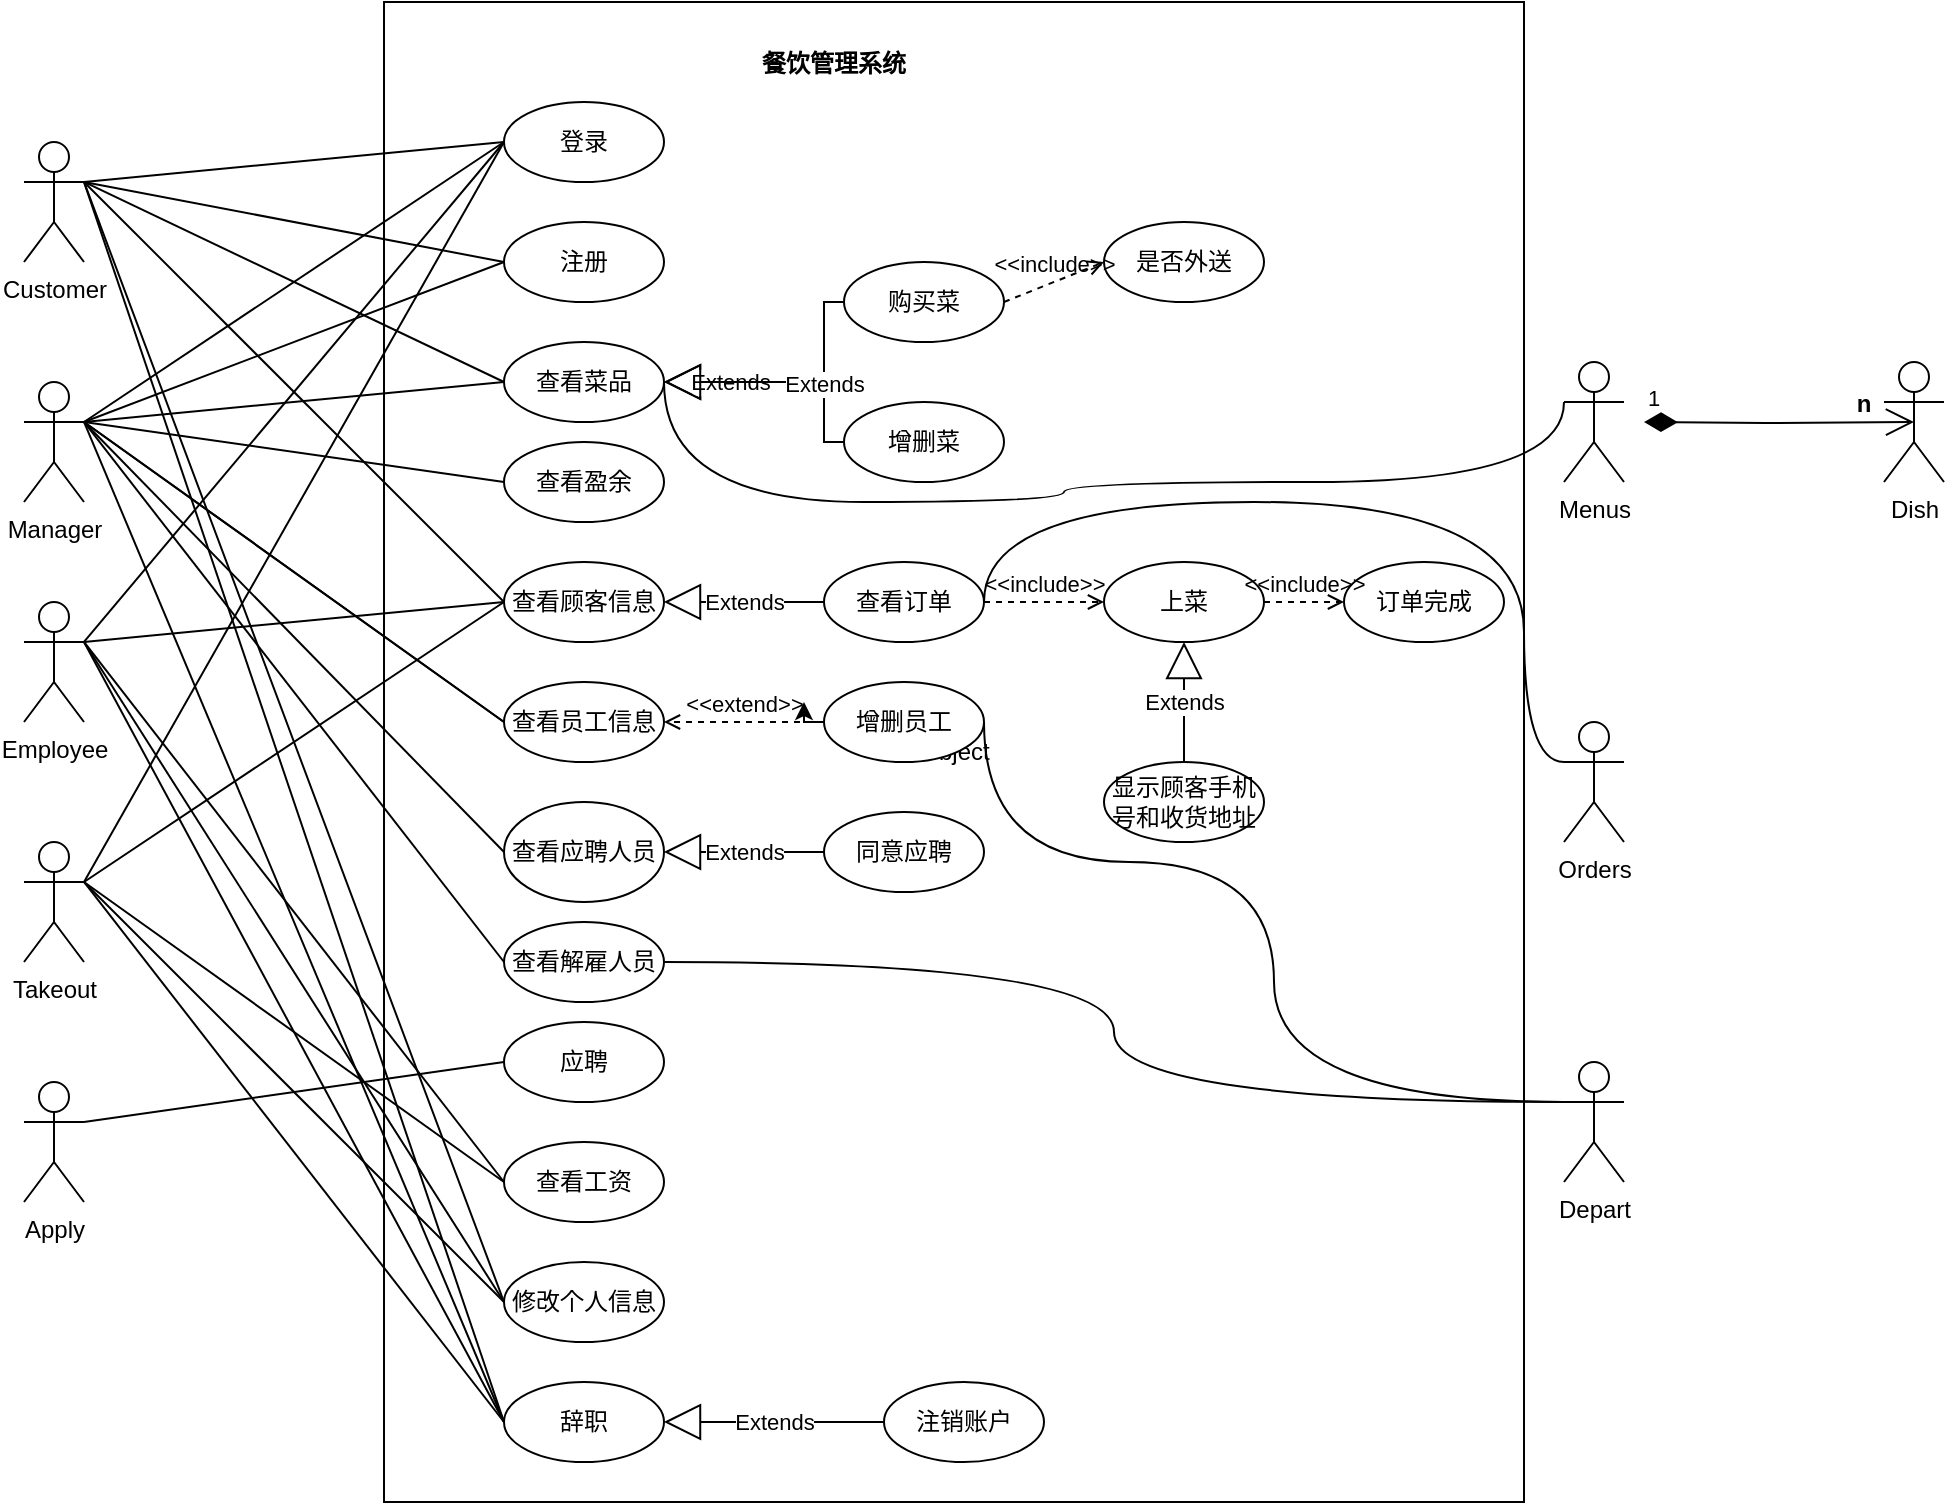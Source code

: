<mxfile version="16.5.1" type="device"><diagram id="GruNMakvAJ9RoGm9Ol4m" name="第 1 页"><mxGraphModel dx="2331" dy="1933" grid="1" gridSize="10" guides="1" tooltips="1" connect="1" arrows="1" fold="1" page="1" pageScale="1" pageWidth="827" pageHeight="1169" math="0" shadow="0"><root><mxCell id="0"/><mxCell id="1" parent="0"/><mxCell id="xQ0vLOEUoUnJtgqE226f-139" value="Object" style="html=1;" vertex="1" parent="1"><mxGeometry x="-40" y="-30" width="570" height="750" as="geometry"/></mxCell><mxCell id="xQ0vLOEUoUnJtgqE226f-1" value="Customer" style="shape=umlActor;verticalLabelPosition=bottom;verticalAlign=top;html=1;" vertex="1" parent="1"><mxGeometry x="-220" y="40" width="30" height="60" as="geometry"/></mxCell><mxCell id="xQ0vLOEUoUnJtgqE226f-2" value="Manager" style="shape=umlActor;verticalLabelPosition=bottom;verticalAlign=top;html=1;" vertex="1" parent="1"><mxGeometry x="-220" y="160" width="30" height="60" as="geometry"/></mxCell><mxCell id="xQ0vLOEUoUnJtgqE226f-5" value="Employee" style="shape=umlActor;verticalLabelPosition=bottom;verticalAlign=top;html=1;" vertex="1" parent="1"><mxGeometry x="-220" y="270" width="30" height="60" as="geometry"/></mxCell><mxCell id="xQ0vLOEUoUnJtgqE226f-8" value="Apply" style="shape=umlActor;verticalLabelPosition=bottom;verticalAlign=top;html=1;" vertex="1" parent="1"><mxGeometry x="-220" y="510" width="30" height="60" as="geometry"/></mxCell><mxCell id="xQ0vLOEUoUnJtgqE226f-11" value="Takeout" style="shape=umlActor;verticalLabelPosition=bottom;verticalAlign=top;html=1;" vertex="1" parent="1"><mxGeometry x="-220" y="390" width="30" height="60" as="geometry"/></mxCell><mxCell id="xQ0vLOEUoUnJtgqE226f-18" value="Orders" style="shape=umlActor;verticalLabelPosition=bottom;verticalAlign=top;html=1;" vertex="1" parent="1"><mxGeometry x="550" y="330" width="30" height="60" as="geometry"/></mxCell><mxCell id="xQ0vLOEUoUnJtgqE226f-19" value="Menus" style="shape=umlActor;verticalLabelPosition=bottom;verticalAlign=top;html=1;" vertex="1" parent="1"><mxGeometry x="550" y="150" width="30" height="60" as="geometry"/></mxCell><mxCell id="xQ0vLOEUoUnJtgqE226f-26" value="Dish" style="shape=umlActor;verticalLabelPosition=bottom;verticalAlign=top;html=1;" vertex="1" parent="1"><mxGeometry x="710" y="150" width="30" height="60" as="geometry"/></mxCell><mxCell id="xQ0vLOEUoUnJtgqE226f-29" value="登录" style="ellipse;whiteSpace=wrap;html=1;" vertex="1" parent="1"><mxGeometry x="20" y="20" width="80" height="40" as="geometry"/></mxCell><mxCell id="xQ0vLOEUoUnJtgqE226f-30" value="注册" style="ellipse;whiteSpace=wrap;html=1;" vertex="1" parent="1"><mxGeometry x="20" y="80" width="80" height="40" as="geometry"/></mxCell><mxCell id="xQ0vLOEUoUnJtgqE226f-37" value="餐饮管理系统" style="text;align=center;fontStyle=1;verticalAlign=middle;spacingLeft=3;spacingRight=3;strokeColor=none;rotatable=0;points=[[0,0.5],[1,0.5]];portConstraint=eastwest;" vertex="1" parent="1"><mxGeometry x="50" y="-30" width="270" height="60" as="geometry"/></mxCell><mxCell id="xQ0vLOEUoUnJtgqE226f-38" value="" style="endArrow=none;html=1;rounded=0;entryX=0;entryY=0.5;entryDx=0;entryDy=0;exitX=1;exitY=0.333;exitDx=0;exitDy=0;exitPerimeter=0;" edge="1" parent="1" source="xQ0vLOEUoUnJtgqE226f-1" target="xQ0vLOEUoUnJtgqE226f-29"><mxGeometry width="50" height="50" relative="1" as="geometry"><mxPoint x="-180" y="50" as="sourcePoint"/><mxPoint x="-130" as="targetPoint"/></mxGeometry></mxCell><mxCell id="xQ0vLOEUoUnJtgqE226f-39" value="" style="endArrow=none;html=1;rounded=0;entryX=0;entryY=0.5;entryDx=0;entryDy=0;exitX=1;exitY=0.333;exitDx=0;exitDy=0;exitPerimeter=0;" edge="1" parent="1" source="xQ0vLOEUoUnJtgqE226f-1" target="xQ0vLOEUoUnJtgqE226f-30"><mxGeometry width="50" height="50" relative="1" as="geometry"><mxPoint x="-180" y="50" as="sourcePoint"/><mxPoint x="-130" as="targetPoint"/></mxGeometry></mxCell><mxCell id="xQ0vLOEUoUnJtgqE226f-43" value="查看菜品" style="ellipse;whiteSpace=wrap;html=1;" vertex="1" parent="1"><mxGeometry x="20" y="140" width="80" height="40" as="geometry"/></mxCell><mxCell id="xQ0vLOEUoUnJtgqE226f-45" value="1" style="endArrow=open;html=1;endSize=12;startArrow=diamondThin;startSize=14;startFill=1;edgeStyle=orthogonalEdgeStyle;align=left;verticalAlign=bottom;rounded=0;entryX=0.5;entryY=0.5;entryDx=0;entryDy=0;entryPerimeter=0;" edge="1" parent="1" target="xQ0vLOEUoUnJtgqE226f-26"><mxGeometry x="-1" y="3" relative="1" as="geometry"><mxPoint x="590" y="180" as="sourcePoint"/><mxPoint x="680" y="219.5" as="targetPoint"/></mxGeometry></mxCell><mxCell id="xQ0vLOEUoUnJtgqE226f-46" value="n" style="text;align=center;fontStyle=1;verticalAlign=middle;spacingLeft=3;spacingRight=3;strokeColor=none;rotatable=0;points=[[0,0.5],[1,0.5]];portConstraint=eastwest;" vertex="1" parent="1"><mxGeometry x="690" y="160" width="20" height="20" as="geometry"/></mxCell><mxCell id="xQ0vLOEUoUnJtgqE226f-47" value="查看订单" style="ellipse;whiteSpace=wrap;html=1;" vertex="1" parent="1"><mxGeometry x="180" y="250" width="80" height="40" as="geometry"/></mxCell><mxCell id="xQ0vLOEUoUnJtgqE226f-48" value="查看盈余&lt;span style=&quot;color: rgba(0 , 0 , 0 , 0) ; font-family: monospace ; font-size: 0px&quot;&gt;%3CmxGraphModel%3E%3Croot%3E%3CmxCell%20id%3D%220%22%2F%3E%3CmxCell%20id%3D%221%22%20parent%3D%220%22%2F%3E%3CmxCell%20id%3D%222%22%20value%3D%22%E6%B3%A8%E5%86%8C%22%20style%3D%22ellipse%3BwhiteSpace%3Dwrap%3Bhtml%3D1%3B%22%20vertex%3D%221%22%20parent%3D%221%22%3E%3CmxGeometry%20x%3D%2260%22%20y%3D%22110%22%20width%3D%2280%22%20height%3D%2240%22%20as%3D%22geometry%22%2F%3E%3C%2FmxCell%3E%3C%2Froot%3E%3C%2FmxGraphModel%3E&lt;/span&gt;" style="ellipse;whiteSpace=wrap;html=1;" vertex="1" parent="1"><mxGeometry x="20" y="190" width="80" height="40" as="geometry"/></mxCell><mxCell id="xQ0vLOEUoUnJtgqE226f-50" value="购买菜" style="ellipse;whiteSpace=wrap;html=1;" vertex="1" parent="1"><mxGeometry x="190" y="100" width="80" height="40" as="geometry"/></mxCell><mxCell id="xQ0vLOEUoUnJtgqE226f-51" value="查看顾客信息" style="ellipse;whiteSpace=wrap;html=1;" vertex="1" parent="1"><mxGeometry x="20" y="250" width="80" height="40" as="geometry"/></mxCell><mxCell id="xQ0vLOEUoUnJtgqE226f-52" value="增删菜" style="ellipse;whiteSpace=wrap;html=1;" vertex="1" parent="1"><mxGeometry x="190" y="170" width="80" height="40" as="geometry"/></mxCell><mxCell id="xQ0vLOEUoUnJtgqE226f-53" value="是否外送" style="ellipse;whiteSpace=wrap;html=1;" vertex="1" parent="1"><mxGeometry x="320" y="80" width="80" height="40" as="geometry"/></mxCell><mxCell id="xQ0vLOEUoUnJtgqE226f-54" value="查看解雇人员" style="ellipse;whiteSpace=wrap;html=1;" vertex="1" parent="1"><mxGeometry x="20" y="430" width="80" height="40" as="geometry"/></mxCell><mxCell id="xQ0vLOEUoUnJtgqE226f-55" value="查看应聘人员" style="ellipse;whiteSpace=wrap;html=1;" vertex="1" parent="1"><mxGeometry x="20" y="370" width="80" height="50" as="geometry"/></mxCell><mxCell id="xQ0vLOEUoUnJtgqE226f-75" style="edgeStyle=orthogonalEdgeStyle;rounded=0;orthogonalLoop=1;jettySize=auto;html=1;exitX=0;exitY=0.5;exitDx=0;exitDy=0;" edge="1" parent="1" source="xQ0vLOEUoUnJtgqE226f-56"><mxGeometry relative="1" as="geometry"><mxPoint x="170" y="320" as="targetPoint"/></mxGeometry></mxCell><mxCell id="xQ0vLOEUoUnJtgqE226f-56" value="增删员工" style="ellipse;whiteSpace=wrap;html=1;" vertex="1" parent="1"><mxGeometry x="180" y="310" width="80" height="40" as="geometry"/></mxCell><mxCell id="xQ0vLOEUoUnJtgqE226f-57" value="同意应聘" style="ellipse;whiteSpace=wrap;html=1;" vertex="1" parent="1"><mxGeometry x="180" y="375" width="80" height="40" as="geometry"/></mxCell><mxCell id="xQ0vLOEUoUnJtgqE226f-58" value="上菜" style="ellipse;whiteSpace=wrap;html=1;" vertex="1" parent="1"><mxGeometry x="320" y="250" width="80" height="40" as="geometry"/></mxCell><mxCell id="xQ0vLOEUoUnJtgqE226f-59" value="显示顾客手机号和收货地址" style="ellipse;whiteSpace=wrap;html=1;" vertex="1" parent="1"><mxGeometry x="320" y="350" width="80" height="40" as="geometry"/></mxCell><mxCell id="xQ0vLOEUoUnJtgqE226f-61" value="" style="endArrow=none;html=1;rounded=0;entryX=0;entryY=0.5;entryDx=0;entryDy=0;exitX=1;exitY=0.333;exitDx=0;exitDy=0;exitPerimeter=0;" edge="1" parent="1" source="xQ0vLOEUoUnJtgqE226f-1" target="xQ0vLOEUoUnJtgqE226f-43"><mxGeometry width="50" height="50" relative="1" as="geometry"><mxPoint x="-180" y="50" as="sourcePoint"/><mxPoint x="-130" as="targetPoint"/></mxGeometry></mxCell><mxCell id="xQ0vLOEUoUnJtgqE226f-65" value="&amp;lt;&amp;lt;include&amp;gt;&amp;gt;" style="html=1;verticalAlign=bottom;labelBackgroundColor=none;endArrow=open;endFill=0;dashed=1;rounded=0;exitX=1;exitY=0.5;exitDx=0;exitDy=0;entryX=0;entryY=0.5;entryDx=0;entryDy=0;" edge="1" parent="1" source="xQ0vLOEUoUnJtgqE226f-50" target="xQ0vLOEUoUnJtgqE226f-53"><mxGeometry width="160" relative="1" as="geometry"><mxPoint x="330" y="320" as="sourcePoint"/><mxPoint x="490" y="320" as="targetPoint"/></mxGeometry></mxCell><mxCell id="xQ0vLOEUoUnJtgqE226f-68" value="&amp;lt;&amp;lt;include&amp;gt;&amp;gt;" style="html=1;verticalAlign=bottom;labelBackgroundColor=none;endArrow=open;endFill=0;dashed=1;rounded=0;exitX=1;exitY=0.5;exitDx=0;exitDy=0;entryX=0;entryY=0.5;entryDx=0;entryDy=0;" edge="1" parent="1" source="xQ0vLOEUoUnJtgqE226f-47" target="xQ0vLOEUoUnJtgqE226f-58"><mxGeometry width="160" relative="1" as="geometry"><mxPoint x="330" y="320" as="sourcePoint"/><mxPoint x="490" y="320" as="targetPoint"/></mxGeometry></mxCell><mxCell id="xQ0vLOEUoUnJtgqE226f-69" value="订单完成" style="ellipse;whiteSpace=wrap;html=1;" vertex="1" parent="1"><mxGeometry x="440" y="250" width="80" height="40" as="geometry"/></mxCell><mxCell id="xQ0vLOEUoUnJtgqE226f-70" value="&amp;lt;&amp;lt;include&amp;gt;&amp;gt;" style="html=1;verticalAlign=bottom;labelBackgroundColor=none;endArrow=open;endFill=0;dashed=1;rounded=0;exitX=1;exitY=0.5;exitDx=0;exitDy=0;entryX=0;entryY=0.5;entryDx=0;entryDy=0;" edge="1" parent="1" source="xQ0vLOEUoUnJtgqE226f-58" target="xQ0vLOEUoUnJtgqE226f-69"><mxGeometry width="160" relative="1" as="geometry"><mxPoint x="330" y="320" as="sourcePoint"/><mxPoint x="490" y="320" as="targetPoint"/></mxGeometry></mxCell><mxCell id="xQ0vLOEUoUnJtgqE226f-73" value="&amp;lt;&amp;lt;extend&amp;gt;&amp;gt;" style="html=1;verticalAlign=bottom;labelBackgroundColor=none;endArrow=open;endFill=0;dashed=1;rounded=0;entryX=1;entryY=0.5;entryDx=0;entryDy=0;exitX=0;exitY=0.5;exitDx=0;exitDy=0;" edge="1" parent="1" source="xQ0vLOEUoUnJtgqE226f-56" target="xQ0vLOEUoUnJtgqE226f-49"><mxGeometry width="160" relative="1" as="geometry"><mxPoint x="330" y="320" as="sourcePoint"/><mxPoint x="490" y="320" as="targetPoint"/></mxGeometry></mxCell><mxCell id="xQ0vLOEUoUnJtgqE226f-77" value="Extends" style="endArrow=block;endSize=16;endFill=0;html=1;rounded=0;entryX=0.5;entryY=1;entryDx=0;entryDy=0;exitX=0.5;exitY=0;exitDx=0;exitDy=0;" edge="1" parent="1" source="xQ0vLOEUoUnJtgqE226f-59" target="xQ0vLOEUoUnJtgqE226f-58"><mxGeometry width="160" relative="1" as="geometry"><mxPoint x="330" y="320" as="sourcePoint"/><mxPoint x="490" y="320" as="targetPoint"/></mxGeometry></mxCell><mxCell id="xQ0vLOEUoUnJtgqE226f-78" value="Extends" style="endArrow=block;endSize=16;endFill=0;html=1;rounded=0;entryX=1;entryY=0.5;entryDx=0;entryDy=0;exitX=0;exitY=0.5;exitDx=0;exitDy=0;" edge="1" parent="1" source="xQ0vLOEUoUnJtgqE226f-47" target="xQ0vLOEUoUnJtgqE226f-51"><mxGeometry width="160" relative="1" as="geometry"><mxPoint x="330" y="320" as="sourcePoint"/><mxPoint x="490" y="320" as="targetPoint"/></mxGeometry></mxCell><mxCell id="xQ0vLOEUoUnJtgqE226f-79" value="Extends" style="endArrow=block;endSize=16;endFill=0;html=1;rounded=0;entryX=1;entryY=0.5;entryDx=0;entryDy=0;exitX=0;exitY=0.5;exitDx=0;exitDy=0;" edge="1" parent="1" source="xQ0vLOEUoUnJtgqE226f-57" target="xQ0vLOEUoUnJtgqE226f-55"><mxGeometry width="160" relative="1" as="geometry"><mxPoint x="330" y="320" as="sourcePoint"/><mxPoint x="490" y="320" as="targetPoint"/></mxGeometry></mxCell><mxCell id="xQ0vLOEUoUnJtgqE226f-80" value="Extends" style="endArrow=block;endSize=16;endFill=0;html=1;rounded=0;exitX=0;exitY=0.5;exitDx=0;exitDy=0;edgeStyle=elbowEdgeStyle;" edge="1" parent="1" source="xQ0vLOEUoUnJtgqE226f-50"><mxGeometry x="0.5" width="160" relative="1" as="geometry"><mxPoint x="330" y="320" as="sourcePoint"/><mxPoint x="100" y="160" as="targetPoint"/><Array as="points"><mxPoint x="180" y="120"/></Array><mxPoint as="offset"/></mxGeometry></mxCell><mxCell id="xQ0vLOEUoUnJtgqE226f-83" value="" style="endArrow=none;html=1;rounded=0;exitX=1;exitY=0.333;exitDx=0;exitDy=0;exitPerimeter=0;entryX=0;entryY=0.5;entryDx=0;entryDy=0;" edge="1" parent="1" source="xQ0vLOEUoUnJtgqE226f-2" target="xQ0vLOEUoUnJtgqE226f-29"><mxGeometry width="50" height="50" relative="1" as="geometry"><mxPoint x="390" y="350" as="sourcePoint"/><mxPoint x="440" y="300" as="targetPoint"/></mxGeometry></mxCell><mxCell id="xQ0vLOEUoUnJtgqE226f-84" value="应聘" style="ellipse;whiteSpace=wrap;html=1;" vertex="1" parent="1"><mxGeometry x="20" y="480" width="80" height="40" as="geometry"/></mxCell><mxCell id="xQ0vLOEUoUnJtgqE226f-85" value="" style="endArrow=none;html=1;rounded=0;exitX=1;exitY=0.333;exitDx=0;exitDy=0;exitPerimeter=0;entryX=0;entryY=0.5;entryDx=0;entryDy=0;" edge="1" parent="1" source="xQ0vLOEUoUnJtgqE226f-2" target="xQ0vLOEUoUnJtgqE226f-30"><mxGeometry width="50" height="50" relative="1" as="geometry"><mxPoint x="390" y="350" as="sourcePoint"/><mxPoint x="440" y="300" as="targetPoint"/></mxGeometry></mxCell><mxCell id="xQ0vLOEUoUnJtgqE226f-86" value="" style="endArrow=none;html=1;rounded=0;entryX=0;entryY=0.5;entryDx=0;entryDy=0;exitX=1;exitY=0.333;exitDx=0;exitDy=0;exitPerimeter=0;" edge="1" parent="1" source="xQ0vLOEUoUnJtgqE226f-2" target="xQ0vLOEUoUnJtgqE226f-43"><mxGeometry width="50" height="50" relative="1" as="geometry"><mxPoint x="-110" y="130" as="sourcePoint"/><mxPoint x="440" y="300" as="targetPoint"/></mxGeometry></mxCell><mxCell id="xQ0vLOEUoUnJtgqE226f-87" value="" style="endArrow=none;html=1;rounded=0;exitX=1;exitY=0.333;exitDx=0;exitDy=0;exitPerimeter=0;entryX=0;entryY=0.5;entryDx=0;entryDy=0;" edge="1" parent="1" source="xQ0vLOEUoUnJtgqE226f-2" target="xQ0vLOEUoUnJtgqE226f-48"><mxGeometry width="50" height="50" relative="1" as="geometry"><mxPoint x="390" y="350" as="sourcePoint"/><mxPoint x="440" y="300" as="targetPoint"/></mxGeometry></mxCell><mxCell id="xQ0vLOEUoUnJtgqE226f-88" value="" style="endArrow=none;html=1;rounded=0;exitX=1;exitY=0.333;exitDx=0;exitDy=0;exitPerimeter=0;entryX=0;entryY=0.5;entryDx=0;entryDy=0;" edge="1" parent="1" source="xQ0vLOEUoUnJtgqE226f-2" target="xQ0vLOEUoUnJtgqE226f-49"><mxGeometry width="50" height="50" relative="1" as="geometry"><mxPoint x="390" y="350" as="sourcePoint"/><mxPoint x="440" y="300" as="targetPoint"/></mxGeometry></mxCell><mxCell id="xQ0vLOEUoUnJtgqE226f-89" value="" style="endArrow=none;html=1;rounded=0;exitX=1;exitY=0.333;exitDx=0;exitDy=0;exitPerimeter=0;entryX=0;entryY=0.5;entryDx=0;entryDy=0;" edge="1" parent="1" source="xQ0vLOEUoUnJtgqE226f-2" target="xQ0vLOEUoUnJtgqE226f-55"><mxGeometry width="50" height="50" relative="1" as="geometry"><mxPoint x="390" y="350" as="sourcePoint"/><mxPoint x="440" y="300" as="targetPoint"/></mxGeometry></mxCell><mxCell id="xQ0vLOEUoUnJtgqE226f-90" value="" style="endArrow=none;html=1;rounded=0;exitX=1;exitY=0.333;exitDx=0;exitDy=0;exitPerimeter=0;entryX=0;entryY=0.5;entryDx=0;entryDy=0;" edge="1" parent="1" source="xQ0vLOEUoUnJtgqE226f-2" target="xQ0vLOEUoUnJtgqE226f-54"><mxGeometry width="50" height="50" relative="1" as="geometry"><mxPoint x="390" y="350" as="sourcePoint"/><mxPoint x="440" y="300" as="targetPoint"/></mxGeometry></mxCell><mxCell id="xQ0vLOEUoUnJtgqE226f-91" value="" style="endArrow=none;html=1;rounded=0;exitX=1;exitY=0.333;exitDx=0;exitDy=0;exitPerimeter=0;entryX=0;entryY=0.5;entryDx=0;entryDy=0;" edge="1" parent="1" source="xQ0vLOEUoUnJtgqE226f-5" target="xQ0vLOEUoUnJtgqE226f-29"><mxGeometry width="50" height="50" relative="1" as="geometry"><mxPoint x="390" y="350" as="sourcePoint"/><mxPoint x="440" y="300" as="targetPoint"/></mxGeometry></mxCell><mxCell id="xQ0vLOEUoUnJtgqE226f-92" value="" style="endArrow=none;html=1;rounded=0;exitX=1;exitY=0.333;exitDx=0;exitDy=0;exitPerimeter=0;entryX=0;entryY=0.5;entryDx=0;entryDy=0;" edge="1" parent="1" source="xQ0vLOEUoUnJtgqE226f-5" target="xQ0vLOEUoUnJtgqE226f-51"><mxGeometry width="50" height="50" relative="1" as="geometry"><mxPoint x="390" y="350" as="sourcePoint"/><mxPoint x="440" y="300" as="targetPoint"/></mxGeometry></mxCell><mxCell id="xQ0vLOEUoUnJtgqE226f-95" value="查看工资" style="ellipse;whiteSpace=wrap;html=1;" vertex="1" parent="1"><mxGeometry x="20" y="540" width="80" height="40" as="geometry"/></mxCell><mxCell id="xQ0vLOEUoUnJtgqE226f-96" value="修改个人信息" style="ellipse;whiteSpace=wrap;html=1;" vertex="1" parent="1"><mxGeometry x="20" y="600" width="80" height="40" as="geometry"/></mxCell><mxCell id="xQ0vLOEUoUnJtgqE226f-97" value="辞职" style="ellipse;whiteSpace=wrap;html=1;" vertex="1" parent="1"><mxGeometry x="20" y="660" width="80" height="40" as="geometry"/></mxCell><mxCell id="xQ0vLOEUoUnJtgqE226f-98" value="注销账户" style="ellipse;whiteSpace=wrap;html=1;" vertex="1" parent="1"><mxGeometry x="210" y="660" width="80" height="40" as="geometry"/></mxCell><mxCell id="xQ0vLOEUoUnJtgqE226f-99" value="Extends" style="endArrow=block;endSize=16;endFill=0;html=1;rounded=0;entryX=1;entryY=0.5;entryDx=0;entryDy=0;exitX=0;exitY=0.5;exitDx=0;exitDy=0;" edge="1" parent="1" source="xQ0vLOEUoUnJtgqE226f-98" target="xQ0vLOEUoUnJtgqE226f-97"><mxGeometry width="160" relative="1" as="geometry"><mxPoint x="330" y="320" as="sourcePoint"/><mxPoint x="490" y="320" as="targetPoint"/></mxGeometry></mxCell><mxCell id="xQ0vLOEUoUnJtgqE226f-102" value="" style="endArrow=none;html=1;rounded=0;entryX=1;entryY=0.333;entryDx=0;entryDy=0;entryPerimeter=0;exitX=0;exitY=0.5;exitDx=0;exitDy=0;startArrow=none;" edge="1" parent="1" source="xQ0vLOEUoUnJtgqE226f-49" target="xQ0vLOEUoUnJtgqE226f-2"><mxGeometry width="50" height="50" relative="1" as="geometry"><mxPoint x="470" y="370" as="sourcePoint"/><mxPoint x="440" y="300" as="targetPoint"/></mxGeometry></mxCell><mxCell id="xQ0vLOEUoUnJtgqE226f-49" value="查看员工信息" style="ellipse;whiteSpace=wrap;html=1;" vertex="1" parent="1"><mxGeometry x="20" y="310" width="80" height="40" as="geometry"/></mxCell><mxCell id="xQ0vLOEUoUnJtgqE226f-108" value="Extends" style="endArrow=block;endSize=16;endFill=0;html=1;rounded=0;edgeStyle=elbowEdgeStyle;exitX=0;exitY=0.5;exitDx=0;exitDy=0;" edge="1" parent="1" source="xQ0vLOEUoUnJtgqE226f-52"><mxGeometry x="-0.333" width="160" relative="1" as="geometry"><mxPoint x="180" y="210" as="sourcePoint"/><mxPoint x="100" y="160" as="targetPoint"/><Array as="points"><mxPoint x="180" y="190"/></Array><mxPoint y="1" as="offset"/></mxGeometry></mxCell><mxCell id="xQ0vLOEUoUnJtgqE226f-109" value="" style="endArrow=none;html=1;rounded=0;exitX=1;exitY=0.333;exitDx=0;exitDy=0;exitPerimeter=0;entryX=0;entryY=0.5;entryDx=0;entryDy=0;" edge="1" parent="1" source="xQ0vLOEUoUnJtgqE226f-1" target="xQ0vLOEUoUnJtgqE226f-51"><mxGeometry width="50" height="50" relative="1" as="geometry"><mxPoint x="440" y="360" as="sourcePoint"/><mxPoint x="490" y="310" as="targetPoint"/></mxGeometry></mxCell><mxCell id="xQ0vLOEUoUnJtgqE226f-110" style="edgeStyle=elbowEdgeStyle;rounded=0;orthogonalLoop=1;jettySize=auto;html=1;entryX=0.5;entryY=1;entryDx=0;entryDy=0;" edge="1" parent="1" source="xQ0vLOEUoUnJtgqE226f-55" target="xQ0vLOEUoUnJtgqE226f-55"><mxGeometry relative="1" as="geometry"/></mxCell><mxCell id="xQ0vLOEUoUnJtgqE226f-113" value="" style="endArrow=none;html=1;rounded=0;exitX=1;exitY=0.333;exitDx=0;exitDy=0;exitPerimeter=0;entryX=0;entryY=0.5;entryDx=0;entryDy=0;" edge="1" parent="1" source="xQ0vLOEUoUnJtgqE226f-1" target="xQ0vLOEUoUnJtgqE226f-96"><mxGeometry width="50" height="50" relative="1" as="geometry"><mxPoint x="440" y="360" as="sourcePoint"/><mxPoint x="490" y="310" as="targetPoint"/></mxGeometry></mxCell><mxCell id="xQ0vLOEUoUnJtgqE226f-114" value="" style="endArrow=none;html=1;rounded=0;entryX=0;entryY=0.5;entryDx=0;entryDy=0;" edge="1" parent="1" target="xQ0vLOEUoUnJtgqE226f-97"><mxGeometry width="50" height="50" relative="1" as="geometry"><mxPoint x="-190" y="60" as="sourcePoint"/><mxPoint x="490" y="310" as="targetPoint"/></mxGeometry></mxCell><mxCell id="xQ0vLOEUoUnJtgqE226f-115" value="" style="endArrow=none;html=1;rounded=0;exitX=1;exitY=0.333;exitDx=0;exitDy=0;exitPerimeter=0;entryX=0;entryY=0.5;entryDx=0;entryDy=0;" edge="1" parent="1" source="xQ0vLOEUoUnJtgqE226f-2" target="xQ0vLOEUoUnJtgqE226f-97"><mxGeometry width="50" height="50" relative="1" as="geometry"><mxPoint x="440" y="360" as="sourcePoint"/><mxPoint x="490" y="310" as="targetPoint"/></mxGeometry></mxCell><mxCell id="xQ0vLOEUoUnJtgqE226f-116" style="edgeStyle=elbowEdgeStyle;rounded=0;orthogonalLoop=1;jettySize=auto;html=1;entryX=0;entryY=0.5;entryDx=0;entryDy=0;" edge="1" parent="1" source="xQ0vLOEUoUnJtgqE226f-59" target="xQ0vLOEUoUnJtgqE226f-59"><mxGeometry relative="1" as="geometry"/></mxCell><mxCell id="xQ0vLOEUoUnJtgqE226f-117" value="" style="endArrow=none;html=1;rounded=0;exitX=1;exitY=0.333;exitDx=0;exitDy=0;exitPerimeter=0;entryX=0;entryY=0.5;entryDx=0;entryDy=0;" edge="1" parent="1" source="xQ0vLOEUoUnJtgqE226f-5" target="xQ0vLOEUoUnJtgqE226f-95"><mxGeometry width="50" height="50" relative="1" as="geometry"><mxPoint x="440" y="360" as="sourcePoint"/><mxPoint x="490" y="310" as="targetPoint"/></mxGeometry></mxCell><mxCell id="xQ0vLOEUoUnJtgqE226f-118" value="" style="endArrow=none;html=1;rounded=0;exitX=1;exitY=0.333;exitDx=0;exitDy=0;exitPerimeter=0;entryX=0;entryY=0.5;entryDx=0;entryDy=0;" edge="1" parent="1" source="xQ0vLOEUoUnJtgqE226f-5" target="xQ0vLOEUoUnJtgqE226f-96"><mxGeometry width="50" height="50" relative="1" as="geometry"><mxPoint x="440" y="360" as="sourcePoint"/><mxPoint x="490" y="310" as="targetPoint"/></mxGeometry></mxCell><mxCell id="xQ0vLOEUoUnJtgqE226f-119" value="" style="endArrow=none;html=1;rounded=0;exitX=1;exitY=0.333;exitDx=0;exitDy=0;exitPerimeter=0;entryX=0;entryY=0.5;entryDx=0;entryDy=0;" edge="1" parent="1" source="xQ0vLOEUoUnJtgqE226f-5" target="xQ0vLOEUoUnJtgqE226f-97"><mxGeometry width="50" height="50" relative="1" as="geometry"><mxPoint x="440" y="360" as="sourcePoint"/><mxPoint x="490" y="310" as="targetPoint"/></mxGeometry></mxCell><mxCell id="xQ0vLOEUoUnJtgqE226f-120" value="" style="endArrow=none;html=1;rounded=0;exitX=1;exitY=0.333;exitDx=0;exitDy=0;exitPerimeter=0;entryX=0;entryY=0.5;entryDx=0;entryDy=0;" edge="1" parent="1" source="xQ0vLOEUoUnJtgqE226f-11" target="xQ0vLOEUoUnJtgqE226f-29"><mxGeometry width="50" height="50" relative="1" as="geometry"><mxPoint x="440" y="360" as="sourcePoint"/><mxPoint x="490" y="310" as="targetPoint"/></mxGeometry></mxCell><mxCell id="xQ0vLOEUoUnJtgqE226f-121" value="" style="endArrow=none;html=1;rounded=0;exitX=1;exitY=0.333;exitDx=0;exitDy=0;exitPerimeter=0;entryX=0;entryY=0.5;entryDx=0;entryDy=0;" edge="1" parent="1" source="xQ0vLOEUoUnJtgqE226f-11" target="xQ0vLOEUoUnJtgqE226f-51"><mxGeometry width="50" height="50" relative="1" as="geometry"><mxPoint x="440" y="360" as="sourcePoint"/><mxPoint x="490" y="310" as="targetPoint"/></mxGeometry></mxCell><mxCell id="xQ0vLOEUoUnJtgqE226f-122" value="" style="endArrow=none;html=1;rounded=0;exitX=1;exitY=0.333;exitDx=0;exitDy=0;exitPerimeter=0;entryX=0;entryY=0.5;entryDx=0;entryDy=0;" edge="1" parent="1" source="xQ0vLOEUoUnJtgqE226f-11" target="xQ0vLOEUoUnJtgqE226f-95"><mxGeometry width="50" height="50" relative="1" as="geometry"><mxPoint x="440" y="360" as="sourcePoint"/><mxPoint x="490" y="310" as="targetPoint"/></mxGeometry></mxCell><mxCell id="xQ0vLOEUoUnJtgqE226f-123" value="" style="endArrow=none;html=1;rounded=0;exitX=1;exitY=0.333;exitDx=0;exitDy=0;exitPerimeter=0;entryX=0;entryY=0.5;entryDx=0;entryDy=0;" edge="1" parent="1" source="xQ0vLOEUoUnJtgqE226f-11" target="xQ0vLOEUoUnJtgqE226f-96"><mxGeometry width="50" height="50" relative="1" as="geometry"><mxPoint x="440" y="360" as="sourcePoint"/><mxPoint x="490" y="310" as="targetPoint"/></mxGeometry></mxCell><mxCell id="xQ0vLOEUoUnJtgqE226f-124" value="" style="endArrow=none;html=1;rounded=0;exitX=1;exitY=0.333;exitDx=0;exitDy=0;exitPerimeter=0;entryX=0;entryY=0.5;entryDx=0;entryDy=0;" edge="1" parent="1" source="xQ0vLOEUoUnJtgqE226f-11" target="xQ0vLOEUoUnJtgqE226f-97"><mxGeometry width="50" height="50" relative="1" as="geometry"><mxPoint x="440" y="360" as="sourcePoint"/><mxPoint x="490" y="310" as="targetPoint"/></mxGeometry></mxCell><mxCell id="xQ0vLOEUoUnJtgqE226f-125" value="" style="endArrow=none;html=1;rounded=0;exitX=1;exitY=0.333;exitDx=0;exitDy=0;exitPerimeter=0;entryX=0;entryY=0.5;entryDx=0;entryDy=0;" edge="1" parent="1" source="xQ0vLOEUoUnJtgqE226f-8" target="xQ0vLOEUoUnJtgqE226f-84"><mxGeometry width="50" height="50" relative="1" as="geometry"><mxPoint x="440" y="360" as="sourcePoint"/><mxPoint x="490" y="310" as="targetPoint"/></mxGeometry></mxCell><mxCell id="xQ0vLOEUoUnJtgqE226f-126" value="Depart" style="shape=umlActor;verticalLabelPosition=bottom;verticalAlign=top;html=1;" vertex="1" parent="1"><mxGeometry x="550" y="500" width="30" height="60" as="geometry"/></mxCell><mxCell id="xQ0vLOEUoUnJtgqE226f-134" value="" style="endArrow=none;html=1;rounded=0;curved=1;edgeStyle=orthogonalEdgeStyle;entryX=0;entryY=0.333;entryDx=0;entryDy=0;entryPerimeter=0;" edge="1" parent="1" target="xQ0vLOEUoUnJtgqE226f-19"><mxGeometry width="50" height="50" relative="1" as="geometry"><mxPoint x="100" y="160" as="sourcePoint"/><mxPoint x="490" y="310" as="targetPoint"/><Array as="points"><mxPoint x="100" y="220"/><mxPoint x="300" y="220"/><mxPoint x="300" y="210"/><mxPoint x="550" y="210"/></Array></mxGeometry></mxCell><mxCell id="xQ0vLOEUoUnJtgqE226f-136" value="" style="endArrow=none;html=1;rounded=0;curved=1;edgeStyle=orthogonalEdgeStyle;entryX=0;entryY=0.333;entryDx=0;entryDy=0;entryPerimeter=0;exitX=1;exitY=0.5;exitDx=0;exitDy=0;" edge="1" parent="1" source="xQ0vLOEUoUnJtgqE226f-47" target="xQ0vLOEUoUnJtgqE226f-18"><mxGeometry width="50" height="50" relative="1" as="geometry"><mxPoint x="480" y="220" as="sourcePoint"/><mxPoint x="490" y="310" as="targetPoint"/><Array as="points"><mxPoint x="260" y="220"/><mxPoint x="530" y="220"/><mxPoint x="530" y="350"/></Array></mxGeometry></mxCell><mxCell id="xQ0vLOEUoUnJtgqE226f-137" value="" style="endArrow=none;html=1;rounded=0;curved=1;edgeStyle=orthogonalEdgeStyle;entryX=0;entryY=0.333;entryDx=0;entryDy=0;entryPerimeter=0;exitX=1;exitY=0.5;exitDx=0;exitDy=0;" edge="1" parent="1" source="xQ0vLOEUoUnJtgqE226f-56" target="xQ0vLOEUoUnJtgqE226f-126"><mxGeometry width="50" height="50" relative="1" as="geometry"><mxPoint x="440" y="360" as="sourcePoint"/><mxPoint x="490" y="310" as="targetPoint"/><Array as="points"><mxPoint x="260" y="400"/><mxPoint x="405" y="400"/><mxPoint x="405" y="520"/></Array></mxGeometry></mxCell><mxCell id="xQ0vLOEUoUnJtgqE226f-138" value="" style="endArrow=none;html=1;rounded=0;curved=1;edgeStyle=orthogonalEdgeStyle;entryX=0;entryY=0.333;entryDx=0;entryDy=0;entryPerimeter=0;exitX=1;exitY=0.5;exitDx=0;exitDy=0;" edge="1" parent="1" source="xQ0vLOEUoUnJtgqE226f-54" target="xQ0vLOEUoUnJtgqE226f-126"><mxGeometry width="50" height="50" relative="1" as="geometry"><mxPoint x="440" y="360" as="sourcePoint"/><mxPoint x="490" y="310" as="targetPoint"/></mxGeometry></mxCell></root></mxGraphModel></diagram></mxfile>